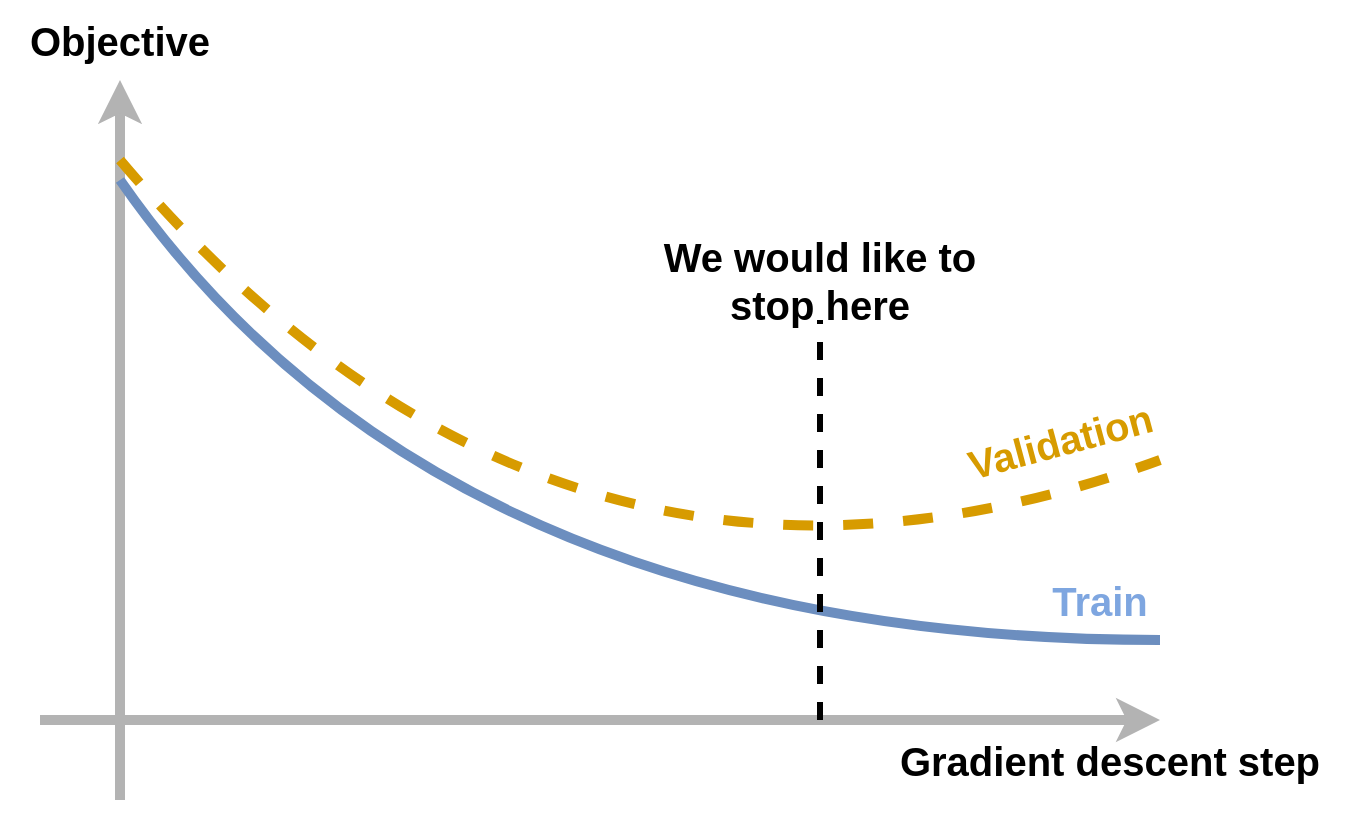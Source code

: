 <mxfile version="14.1.3" type="device"><diagram id="Gm0fHUV0pWApC6SCGAVl" name="Page-1"><mxGraphModel dx="1350" dy="843" grid="1" gridSize="10" guides="1" tooltips="1" connect="0" arrows="0" fold="1" page="1" pageScale="1" pageWidth="827" pageHeight="1169" math="0" shadow="0"><root><mxCell id="0"/><mxCell id="1" parent="0"/><mxCell id="CCT-oV_jELSATMFNgvDH-4" value="" style="endArrow=classic;html=1;strokeWidth=5;strokeColor=#B3B3B3;" edge="1" parent="1"><mxGeometry width="50" height="50" relative="1" as="geometry"><mxPoint x="120" y="480" as="sourcePoint"/><mxPoint x="120" y="120" as="targetPoint"/></mxGeometry></mxCell><mxCell id="CCT-oV_jELSATMFNgvDH-5" value="" style="endArrow=classic;html=1;strokeWidth=5;strokeColor=#B3B3B3;" edge="1" parent="1"><mxGeometry width="50" height="50" relative="1" as="geometry"><mxPoint x="80" y="440" as="sourcePoint"/><mxPoint x="640" y="440" as="targetPoint"/></mxGeometry></mxCell><mxCell id="CCT-oV_jELSATMFNgvDH-8" value="" style="curved=1;endArrow=none;html=1;strokeColor=#6c8ebf;strokeWidth=5;fontSize=20;fontColor=#B3B3B3;endFill=0;fillColor=#dae8fc;" edge="1" parent="1"><mxGeometry width="50" height="50" relative="1" as="geometry"><mxPoint x="120" y="170" as="sourcePoint"/><mxPoint x="640" y="400" as="targetPoint"/><Array as="points"><mxPoint x="280" y="400"/></Array></mxGeometry></mxCell><mxCell id="CCT-oV_jELSATMFNgvDH-9" value="Train" style="text;html=1;strokeColor=none;fillColor=none;align=center;verticalAlign=middle;whiteSpace=wrap;rounded=0;fontSize=20;fontColor=#7EA6E0;fontStyle=1;rotation=0;" vertex="1" parent="1"><mxGeometry x="540" y="370" width="140" height="20" as="geometry"/></mxCell><mxCell id="CCT-oV_jELSATMFNgvDH-12" value="Gradient descent step" style="text;html=1;strokeColor=none;fillColor=none;align=center;verticalAlign=middle;whiteSpace=wrap;rounded=0;fontSize=20;fontStyle=1" vertex="1" parent="1"><mxGeometry x="490" y="440" width="250" height="40" as="geometry"/></mxCell><mxCell id="CCT-oV_jELSATMFNgvDH-13" value="Objective" style="text;html=1;strokeColor=none;fillColor=none;align=center;verticalAlign=middle;whiteSpace=wrap;rounded=0;fontSize=20;fontStyle=1" vertex="1" parent="1"><mxGeometry x="60" y="80" width="120" height="40" as="geometry"/></mxCell><mxCell id="CCT-oV_jELSATMFNgvDH-15" value="" style="curved=1;endArrow=none;html=1;strokeColor=#d79b00;strokeWidth=5;fontSize=20;fontColor=#B3B3B3;endFill=0;dashed=1;fillColor=#ffe6cc;" edge="1" parent="1"><mxGeometry width="50" height="50" relative="1" as="geometry"><mxPoint x="120" y="160" as="sourcePoint"/><mxPoint x="640" y="310" as="targetPoint"/><Array as="points"><mxPoint x="340" y="420"/></Array></mxGeometry></mxCell><mxCell id="CCT-oV_jELSATMFNgvDH-16" value="&lt;font color=&quot;#d79b00&quot;&gt;Validation&lt;/font&gt;" style="text;html=1;strokeColor=none;fillColor=none;align=center;verticalAlign=middle;whiteSpace=wrap;rounded=0;fontSize=20;fontStyle=1;rotation=-15;fontColor=#FFD966;" vertex="1" parent="1"><mxGeometry x="520" y="290" width="140" height="20" as="geometry"/></mxCell><mxCell id="CCT-oV_jELSATMFNgvDH-17" value="" style="endArrow=none;html=1;strokeWidth=3;fontSize=20;fontColor=#82B366;dashed=1;" edge="1" parent="1"><mxGeometry width="50" height="50" relative="1" as="geometry"><mxPoint x="470" y="440" as="sourcePoint"/><mxPoint x="470" y="240" as="targetPoint"/></mxGeometry></mxCell><mxCell id="CCT-oV_jELSATMFNgvDH-18" value="We would like to stop here" style="text;html=1;strokeColor=none;fillColor=none;align=center;verticalAlign=middle;whiteSpace=wrap;rounded=0;fontSize=20;fontStyle=1" vertex="1" parent="1"><mxGeometry x="390" y="200" width="160" height="40" as="geometry"/></mxCell></root></mxGraphModel></diagram></mxfile>